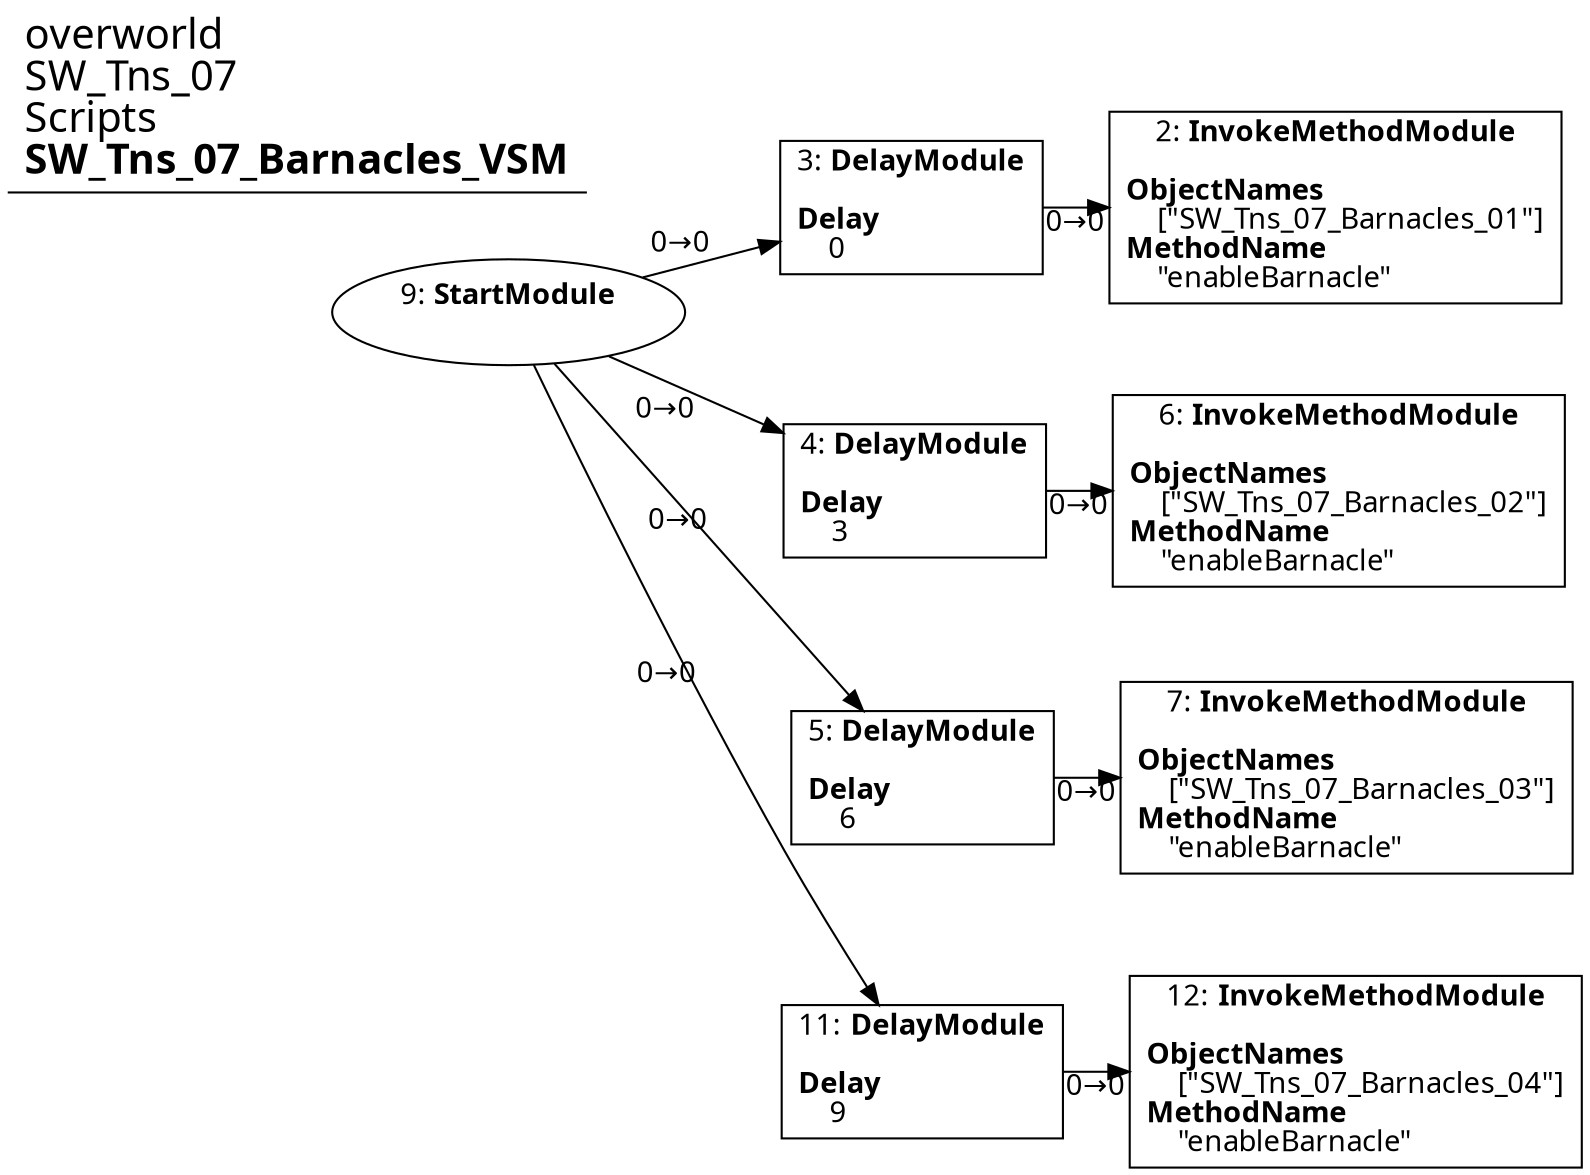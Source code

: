 digraph {
    layout = fdp;
    overlap = prism;
    sep = "+16";
    splines = spline;

    node [ shape = box ];

    graph [ fontname = "Segoe UI" ];
    node [ fontname = "Segoe UI" ];
    edge [ fontname = "Segoe UI" ];

    2 [ label = <2: <b>InvokeMethodModule</b><br/><br/><b>ObjectNames</b><br align="left"/>    [&quot;SW_Tns_07_Barnacles_01&quot;]<br align="left"/><b>MethodName</b><br align="left"/>    &quot;enableBarnacle&quot;<br align="left"/>> ];
    2 [ pos = "0.44200003,-0.272!" ];

    3 [ label = <3: <b>DelayModule</b><br/><br/><b>Delay</b><br align="left"/>    0<br align="left"/>> ];
    3 [ pos = "0.284,-0.272!" ];
    3 -> 2 [ label = "0→0" ];

    4 [ label = <4: <b>DelayModule</b><br/><br/><b>Delay</b><br align="left"/>    3<br align="left"/>> ];
    4 [ pos = "0.284,-0.43100002!" ];
    4 -> 6 [ label = "0→0" ];

    5 [ label = <5: <b>DelayModule</b><br/><br/><b>Delay</b><br align="left"/>    6<br align="left"/>> ];
    5 [ pos = "0.286,-0.592!" ];
    5 -> 7 [ label = "0→0" ];

    6 [ label = <6: <b>InvokeMethodModule</b><br/><br/><b>ObjectNames</b><br align="left"/>    [&quot;SW_Tns_07_Barnacles_02&quot;]<br align="left"/><b>MethodName</b><br align="left"/>    &quot;enableBarnacle&quot;<br align="left"/>> ];
    6 [ pos = "0.44500002,-0.43100002!" ];

    7 [ label = <7: <b>InvokeMethodModule</b><br/><br/><b>ObjectNames</b><br align="left"/>    [&quot;SW_Tns_07_Barnacles_03&quot;]<br align="left"/><b>MethodName</b><br align="left"/>    &quot;enableBarnacle&quot;<br align="left"/>> ];
    7 [ pos = "0.45200002,-0.592!" ];

    9 [ label = <9: <b>StartModule</b><br/><br/>> ];
    9 [ shape = oval ]
    9 [ pos = "-0.041,-0.272!" ];
    9 -> 3 [ label = "0→0" ];
    9 -> 4 [ label = "0→0" ];
    9 -> 5 [ label = "0→0" ];
    9 -> 11 [ label = "0→0" ];

    11 [ label = <11: <b>DelayModule</b><br/><br/><b>Delay</b><br align="left"/>    9<br align="left"/>> ];
    11 [ pos = "0.28800002,-0.757!" ];
    11 -> 12 [ label = "0→0" ];

    12 [ label = <12: <b>InvokeMethodModule</b><br/><br/><b>ObjectNames</b><br align="left"/>    [&quot;SW_Tns_07_Barnacles_04&quot;]<br align="left"/><b>MethodName</b><br align="left"/>    &quot;enableBarnacle&quot;<br align="left"/>> ];
    12 [ pos = "0.45400003,-0.757!" ];

    title [ pos = "-0.042000003,-0.27100003!" ];
    title [ shape = underline ];
    title [ label = <<font point-size="20">overworld<br align="left"/>SW_Tns_07<br align="left"/>Scripts<br align="left"/><b>SW_Tns_07_Barnacles_VSM</b><br align="left"/></font>> ];
}
